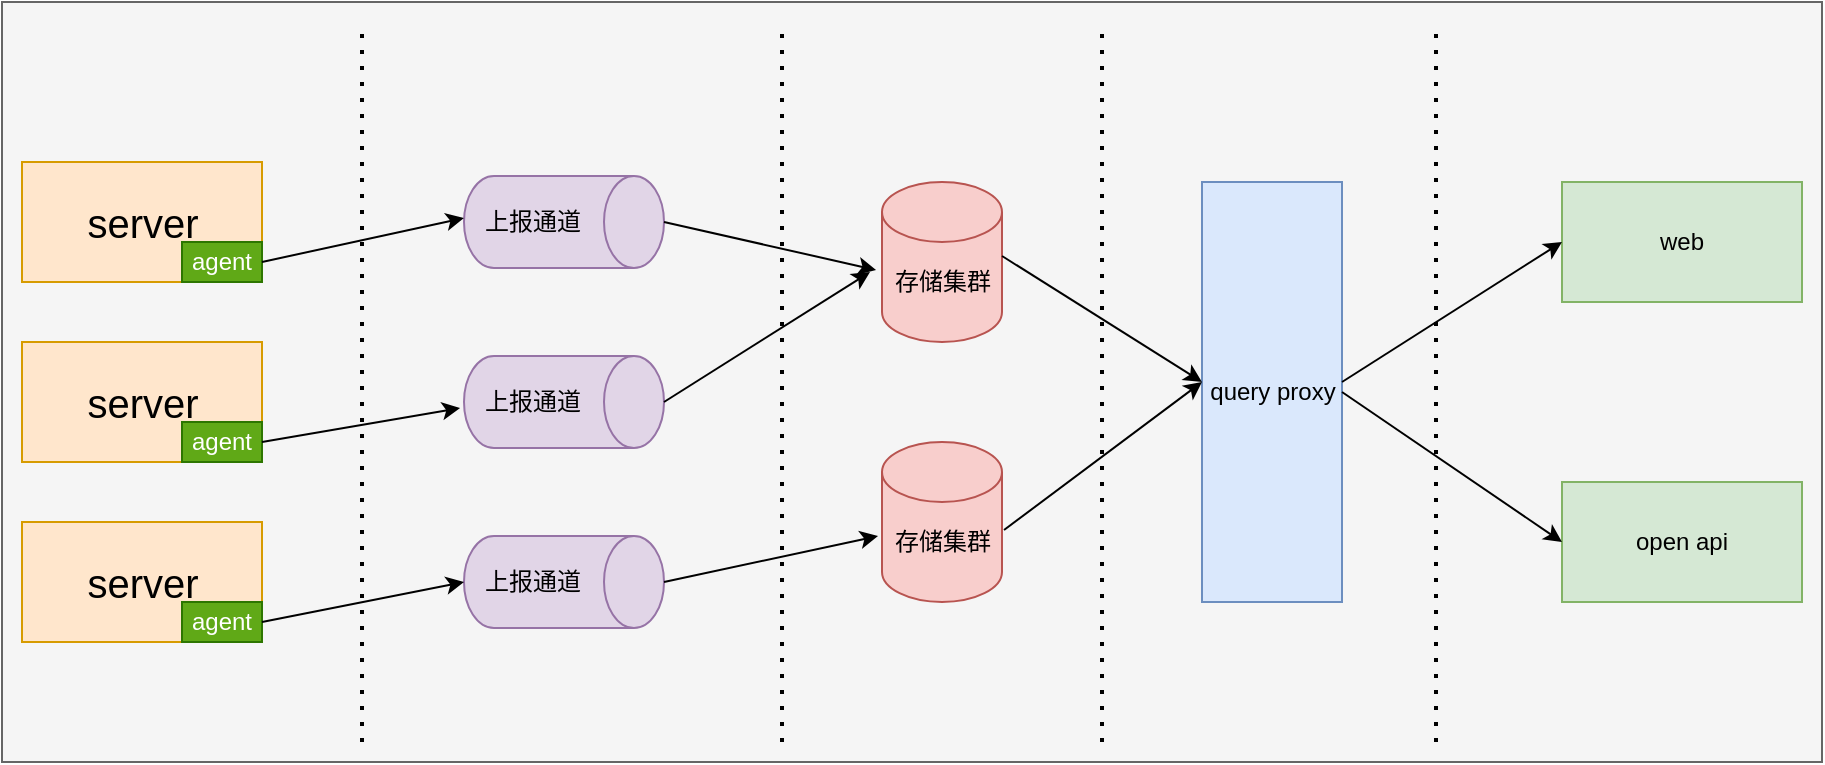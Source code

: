 <mxfile version="24.7.7">
  <diagram name="第 1 页" id="uOS4_HxkIQ4ebvURS76N">
    <mxGraphModel dx="1242" dy="785" grid="1" gridSize="10" guides="1" tooltips="1" connect="1" arrows="1" fold="1" page="1" pageScale="1" pageWidth="827" pageHeight="1169" math="0" shadow="0">
      <root>
        <mxCell id="0" />
        <mxCell id="1" parent="0" />
        <mxCell id="rlgQh58dtwE45fqojzhO-15" value="" style="whiteSpace=wrap;html=1;fillColor=#f5f5f5;fontColor=#333333;strokeColor=#666666;" vertex="1" parent="1">
          <mxGeometry x="110" y="80" width="910" height="380" as="geometry" />
        </mxCell>
        <mxCell id="DMyuqR6m4bUcxvvGwZXB-3" value="" style="whiteSpace=wrap;html=1;fillColor=#ffe6cc;strokeColor=#d79b00;" parent="1" vertex="1">
          <mxGeometry x="120" y="160" width="120" height="60" as="geometry" />
        </mxCell>
        <mxCell id="DMyuqR6m4bUcxvvGwZXB-4" value="" style="whiteSpace=wrap;html=1;fillColor=#ffe6cc;strokeColor=#d79b00;" parent="1" vertex="1">
          <mxGeometry x="120" y="250" width="120" height="60" as="geometry" />
        </mxCell>
        <mxCell id="DMyuqR6m4bUcxvvGwZXB-5" value="" style="whiteSpace=wrap;html=1;fillColor=#ffe6cc;strokeColor=#d79b00;" parent="1" vertex="1">
          <mxGeometry x="120" y="340" width="120" height="60" as="geometry" />
        </mxCell>
        <mxCell id="DMyuqR6m4bUcxvvGwZXB-9" value="" style="shape=cylinder3;whiteSpace=wrap;html=1;boundedLbl=1;backgroundOutline=1;size=15;rotation=90;fillColor=#e1d5e7;strokeColor=#9673a6;" parent="1" vertex="1">
          <mxGeometry x="368" y="140" width="46" height="100" as="geometry" />
        </mxCell>
        <mxCell id="DMyuqR6m4bUcxvvGwZXB-10" value="" style="shape=cylinder3;whiteSpace=wrap;html=1;boundedLbl=1;backgroundOutline=1;size=15;rotation=90;fillColor=#e1d5e7;strokeColor=#9673a6;" parent="1" vertex="1">
          <mxGeometry x="368" y="230" width="46" height="100" as="geometry" />
        </mxCell>
        <mxCell id="DMyuqR6m4bUcxvvGwZXB-11" value="" style="shape=cylinder3;whiteSpace=wrap;html=1;boundedLbl=1;backgroundOutline=1;size=15;rotation=90;fillColor=#e1d5e7;strokeColor=#9673a6;" parent="1" vertex="1">
          <mxGeometry x="368" y="320" width="46" height="100" as="geometry" />
        </mxCell>
        <mxCell id="DMyuqR6m4bUcxvvGwZXB-12" value="" style="shape=cylinder3;whiteSpace=wrap;html=1;boundedLbl=1;backgroundOutline=1;size=15;fillColor=#f8cecc;strokeColor=#b85450;" parent="1" vertex="1">
          <mxGeometry x="550" y="170" width="60" height="80" as="geometry" />
        </mxCell>
        <mxCell id="DMyuqR6m4bUcxvvGwZXB-13" value="" style="shape=cylinder3;whiteSpace=wrap;html=1;boundedLbl=1;backgroundOutline=1;size=15;fillColor=#f8cecc;strokeColor=#b85450;" parent="1" vertex="1">
          <mxGeometry x="550" y="300" width="60" height="80" as="geometry" />
        </mxCell>
        <mxCell id="DMyuqR6m4bUcxvvGwZXB-14" value="" style="whiteSpace=wrap;html=1;fillColor=#dae8fc;strokeColor=#6c8ebf;" parent="1" vertex="1">
          <mxGeometry x="710" y="170" width="70" height="210" as="geometry" />
        </mxCell>
        <mxCell id="DMyuqR6m4bUcxvvGwZXB-16" value="web" style="whiteSpace=wrap;html=1;fillColor=#d5e8d4;strokeColor=#82b366;" parent="1" vertex="1">
          <mxGeometry x="890" y="170" width="120" height="60" as="geometry" />
        </mxCell>
        <mxCell id="DMyuqR6m4bUcxvvGwZXB-17" value="open api" style="whiteSpace=wrap;html=1;fillColor=#d5e8d4;strokeColor=#82b366;" parent="1" vertex="1">
          <mxGeometry x="890" y="320" width="120" height="60" as="geometry" />
        </mxCell>
        <mxCell id="DMyuqR6m4bUcxvvGwZXB-18" value="" style="endArrow=none;dashed=1;html=1;dashPattern=1 3;strokeWidth=2;rounded=0;" parent="1" edge="1">
          <mxGeometry width="50" height="50" relative="1" as="geometry">
            <mxPoint x="290" y="450" as="sourcePoint" />
            <mxPoint x="290" y="90" as="targetPoint" />
          </mxGeometry>
        </mxCell>
        <mxCell id="DMyuqR6m4bUcxvvGwZXB-19" value="" style="endArrow=none;dashed=1;html=1;dashPattern=1 3;strokeWidth=2;rounded=0;" parent="1" edge="1">
          <mxGeometry width="50" height="50" relative="1" as="geometry">
            <mxPoint x="500" y="450" as="sourcePoint" />
            <mxPoint x="500" y="90" as="targetPoint" />
          </mxGeometry>
        </mxCell>
        <mxCell id="DMyuqR6m4bUcxvvGwZXB-20" value="" style="endArrow=none;dashed=1;html=1;dashPattern=1 3;strokeWidth=2;rounded=0;" parent="1" edge="1">
          <mxGeometry width="50" height="50" relative="1" as="geometry">
            <mxPoint x="660" y="450" as="sourcePoint" />
            <mxPoint x="660" y="90" as="targetPoint" />
          </mxGeometry>
        </mxCell>
        <mxCell id="DMyuqR6m4bUcxvvGwZXB-21" value="" style="endArrow=none;dashed=1;html=1;dashPattern=1 3;strokeWidth=2;rounded=0;" parent="1" edge="1">
          <mxGeometry width="50" height="50" relative="1" as="geometry">
            <mxPoint x="827" y="450" as="sourcePoint" />
            <mxPoint x="827" y="90" as="targetPoint" />
          </mxGeometry>
        </mxCell>
        <mxCell id="rlgQh58dtwE45fqojzhO-1" value="agent" style="whiteSpace=wrap;html=1;fillColor=#60a917;fontColor=#ffffff;strokeColor=#2D7600;" vertex="1" parent="1">
          <mxGeometry x="200" y="200" width="40" height="20" as="geometry" />
        </mxCell>
        <mxCell id="rlgQh58dtwE45fqojzhO-4" value="&lt;font style=&quot;font-size: 20px;&quot;&gt;server&lt;/font&gt;" style="text;html=1;align=center;verticalAlign=middle;resizable=0;points=[];autosize=1;strokeColor=none;fillColor=none;" vertex="1" parent="1">
          <mxGeometry x="140" y="170" width="80" height="40" as="geometry" />
        </mxCell>
        <mxCell id="rlgQh58dtwE45fqojzhO-5" value="agent" style="whiteSpace=wrap;html=1;fillColor=#60a917;fontColor=#ffffff;strokeColor=#2D7600;" vertex="1" parent="1">
          <mxGeometry x="200" y="290" width="40" height="20" as="geometry" />
        </mxCell>
        <mxCell id="rlgQh58dtwE45fqojzhO-6" value="agent" style="whiteSpace=wrap;html=1;fillColor=#60a917;fontColor=#ffffff;strokeColor=#2D7600;" vertex="1" parent="1">
          <mxGeometry x="200" y="380" width="40" height="20" as="geometry" />
        </mxCell>
        <mxCell id="rlgQh58dtwE45fqojzhO-7" value="&lt;font style=&quot;font-size: 20px;&quot;&gt;server&lt;/font&gt;" style="text;html=1;align=center;verticalAlign=middle;resizable=0;points=[];autosize=1;strokeColor=none;fillColor=none;" vertex="1" parent="1">
          <mxGeometry x="140" y="260" width="80" height="40" as="geometry" />
        </mxCell>
        <mxCell id="rlgQh58dtwE45fqojzhO-8" value="&lt;font style=&quot;font-size: 20px;&quot;&gt;server&lt;/font&gt;" style="text;html=1;align=center;verticalAlign=middle;resizable=0;points=[];autosize=1;strokeColor=none;fillColor=none;" vertex="1" parent="1">
          <mxGeometry x="140" y="350" width="80" height="40" as="geometry" />
        </mxCell>
        <mxCell id="rlgQh58dtwE45fqojzhO-9" value="上报通道" style="text;html=1;align=center;verticalAlign=middle;resizable=0;points=[];autosize=1;strokeColor=none;fillColor=none;" vertex="1" parent="1">
          <mxGeometry x="340" y="175" width="70" height="30" as="geometry" />
        </mxCell>
        <mxCell id="rlgQh58dtwE45fqojzhO-10" value="上报通道" style="text;html=1;align=center;verticalAlign=middle;resizable=0;points=[];autosize=1;strokeColor=none;fillColor=none;" vertex="1" parent="1">
          <mxGeometry x="340" y="265" width="70" height="30" as="geometry" />
        </mxCell>
        <mxCell id="rlgQh58dtwE45fqojzhO-11" value="上报通道" style="text;html=1;align=center;verticalAlign=middle;resizable=0;points=[];autosize=1;strokeColor=none;fillColor=none;" vertex="1" parent="1">
          <mxGeometry x="340" y="355" width="70" height="30" as="geometry" />
        </mxCell>
        <mxCell id="rlgQh58dtwE45fqojzhO-12" value="存储集群" style="text;html=1;align=center;verticalAlign=middle;resizable=0;points=[];autosize=1;strokeColor=none;fillColor=none;" vertex="1" parent="1">
          <mxGeometry x="545" y="205" width="70" height="30" as="geometry" />
        </mxCell>
        <mxCell id="rlgQh58dtwE45fqojzhO-13" value="存储集群" style="text;html=1;align=center;verticalAlign=middle;resizable=0;points=[];autosize=1;strokeColor=none;fillColor=none;" vertex="1" parent="1">
          <mxGeometry x="545" y="335" width="70" height="30" as="geometry" />
        </mxCell>
        <mxCell id="rlgQh58dtwE45fqojzhO-14" value="query proxy" style="text;html=1;align=center;verticalAlign=middle;resizable=0;points=[];autosize=1;strokeColor=none;fillColor=none;" vertex="1" parent="1">
          <mxGeometry x="700" y="260" width="90" height="30" as="geometry" />
        </mxCell>
        <mxCell id="rlgQh58dtwE45fqojzhO-24" value="" style="endArrow=classic;html=1;rounded=0;entryX=0.111;entryY=0.333;entryDx=0;entryDy=0;entryPerimeter=0;exitX=0.929;exitY=0.067;exitDx=0;exitDy=0;exitPerimeter=0;" edge="1" parent="1" source="rlgQh58dtwE45fqojzhO-12" target="rlgQh58dtwE45fqojzhO-14">
          <mxGeometry width="50" height="50" relative="1" as="geometry">
            <mxPoint x="380" y="620" as="sourcePoint" />
            <mxPoint x="430" y="570" as="targetPoint" />
          </mxGeometry>
        </mxCell>
        <mxCell id="rlgQh58dtwE45fqojzhO-25" value="" style="endArrow=classic;html=1;rounded=0;exitX=0.943;exitY=0.3;exitDx=0;exitDy=0;exitPerimeter=0;" edge="1" parent="1" source="rlgQh58dtwE45fqojzhO-13">
          <mxGeometry width="50" height="50" relative="1" as="geometry">
            <mxPoint x="610" y="540" as="sourcePoint" />
            <mxPoint x="710" y="270" as="targetPoint" />
          </mxGeometry>
        </mxCell>
        <mxCell id="rlgQh58dtwE45fqojzhO-26" value="" style="endArrow=classic;html=1;rounded=0;entryX=0.014;entryY=0.433;entryDx=0;entryDy=0;entryPerimeter=0;exitX=1;exitY=0.5;exitDx=0;exitDy=0;" edge="1" parent="1" source="rlgQh58dtwE45fqojzhO-1" target="rlgQh58dtwE45fqojzhO-9">
          <mxGeometry width="50" height="50" relative="1" as="geometry">
            <mxPoint x="240" y="550" as="sourcePoint" />
            <mxPoint x="290" y="500" as="targetPoint" />
          </mxGeometry>
        </mxCell>
        <mxCell id="rlgQh58dtwE45fqojzhO-27" value="" style="endArrow=classic;html=1;rounded=0;entryX=-0.014;entryY=0.6;entryDx=0;entryDy=0;entryPerimeter=0;exitX=1;exitY=0.5;exitDx=0;exitDy=0;" edge="1" parent="1" source="rlgQh58dtwE45fqojzhO-5" target="rlgQh58dtwE45fqojzhO-10">
          <mxGeometry width="50" height="50" relative="1" as="geometry">
            <mxPoint x="200" y="580" as="sourcePoint" />
            <mxPoint x="250" y="530" as="targetPoint" />
          </mxGeometry>
        </mxCell>
        <mxCell id="rlgQh58dtwE45fqojzhO-28" value="" style="endArrow=classic;html=1;rounded=0;entryX=0.5;entryY=1;entryDx=0;entryDy=0;entryPerimeter=0;exitX=1;exitY=0.5;exitDx=0;exitDy=0;" edge="1" parent="1" source="rlgQh58dtwE45fqojzhO-6" target="DMyuqR6m4bUcxvvGwZXB-11">
          <mxGeometry width="50" height="50" relative="1" as="geometry">
            <mxPoint x="170" y="620" as="sourcePoint" />
            <mxPoint x="220" y="570" as="targetPoint" />
          </mxGeometry>
        </mxCell>
        <mxCell id="rlgQh58dtwE45fqojzhO-29" value="" style="endArrow=classic;html=1;rounded=0;entryX=0.029;entryY=0.3;entryDx=0;entryDy=0;entryPerimeter=0;exitX=0.5;exitY=0;exitDx=0;exitDy=0;exitPerimeter=0;" edge="1" parent="1" source="DMyuqR6m4bUcxvvGwZXB-9" target="rlgQh58dtwE45fqojzhO-12">
          <mxGeometry width="50" height="50" relative="1" as="geometry">
            <mxPoint x="310" y="590" as="sourcePoint" />
            <mxPoint x="360" y="540" as="targetPoint" />
          </mxGeometry>
        </mxCell>
        <mxCell id="rlgQh58dtwE45fqojzhO-30" value="" style="endArrow=classic;html=1;rounded=0;exitX=0.5;exitY=0;exitDx=0;exitDy=0;exitPerimeter=0;" edge="1" parent="1" source="DMyuqR6m4bUcxvvGwZXB-10">
          <mxGeometry width="50" height="50" relative="1" as="geometry">
            <mxPoint x="310" y="620" as="sourcePoint" />
            <mxPoint x="544" y="215" as="targetPoint" />
          </mxGeometry>
        </mxCell>
        <mxCell id="rlgQh58dtwE45fqojzhO-31" value="" style="endArrow=classic;html=1;rounded=0;entryX=0.043;entryY=0.4;entryDx=0;entryDy=0;entryPerimeter=0;exitX=0.5;exitY=0;exitDx=0;exitDy=0;exitPerimeter=0;" edge="1" parent="1" source="DMyuqR6m4bUcxvvGwZXB-11" target="rlgQh58dtwE45fqojzhO-13">
          <mxGeometry width="50" height="50" relative="1" as="geometry">
            <mxPoint x="370" y="560" as="sourcePoint" />
            <mxPoint x="420" y="510" as="targetPoint" />
          </mxGeometry>
        </mxCell>
        <mxCell id="rlgQh58dtwE45fqojzhO-32" value="" style="endArrow=classic;html=1;rounded=0;entryX=0;entryY=0.5;entryDx=0;entryDy=0;exitX=0.889;exitY=0.333;exitDx=0;exitDy=0;exitPerimeter=0;" edge="1" parent="1" source="rlgQh58dtwE45fqojzhO-14" target="DMyuqR6m4bUcxvvGwZXB-16">
          <mxGeometry width="50" height="50" relative="1" as="geometry">
            <mxPoint x="710" y="560" as="sourcePoint" />
            <mxPoint x="760" y="510" as="targetPoint" />
          </mxGeometry>
        </mxCell>
        <mxCell id="rlgQh58dtwE45fqojzhO-33" value="" style="endArrow=classic;html=1;rounded=0;entryX=0;entryY=0.5;entryDx=0;entryDy=0;exitX=1;exitY=0.5;exitDx=0;exitDy=0;" edge="1" parent="1" source="DMyuqR6m4bUcxvvGwZXB-14" target="DMyuqR6m4bUcxvvGwZXB-17">
          <mxGeometry width="50" height="50" relative="1" as="geometry">
            <mxPoint x="840" y="570" as="sourcePoint" />
            <mxPoint x="890" y="520" as="targetPoint" />
          </mxGeometry>
        </mxCell>
      </root>
    </mxGraphModel>
  </diagram>
</mxfile>
